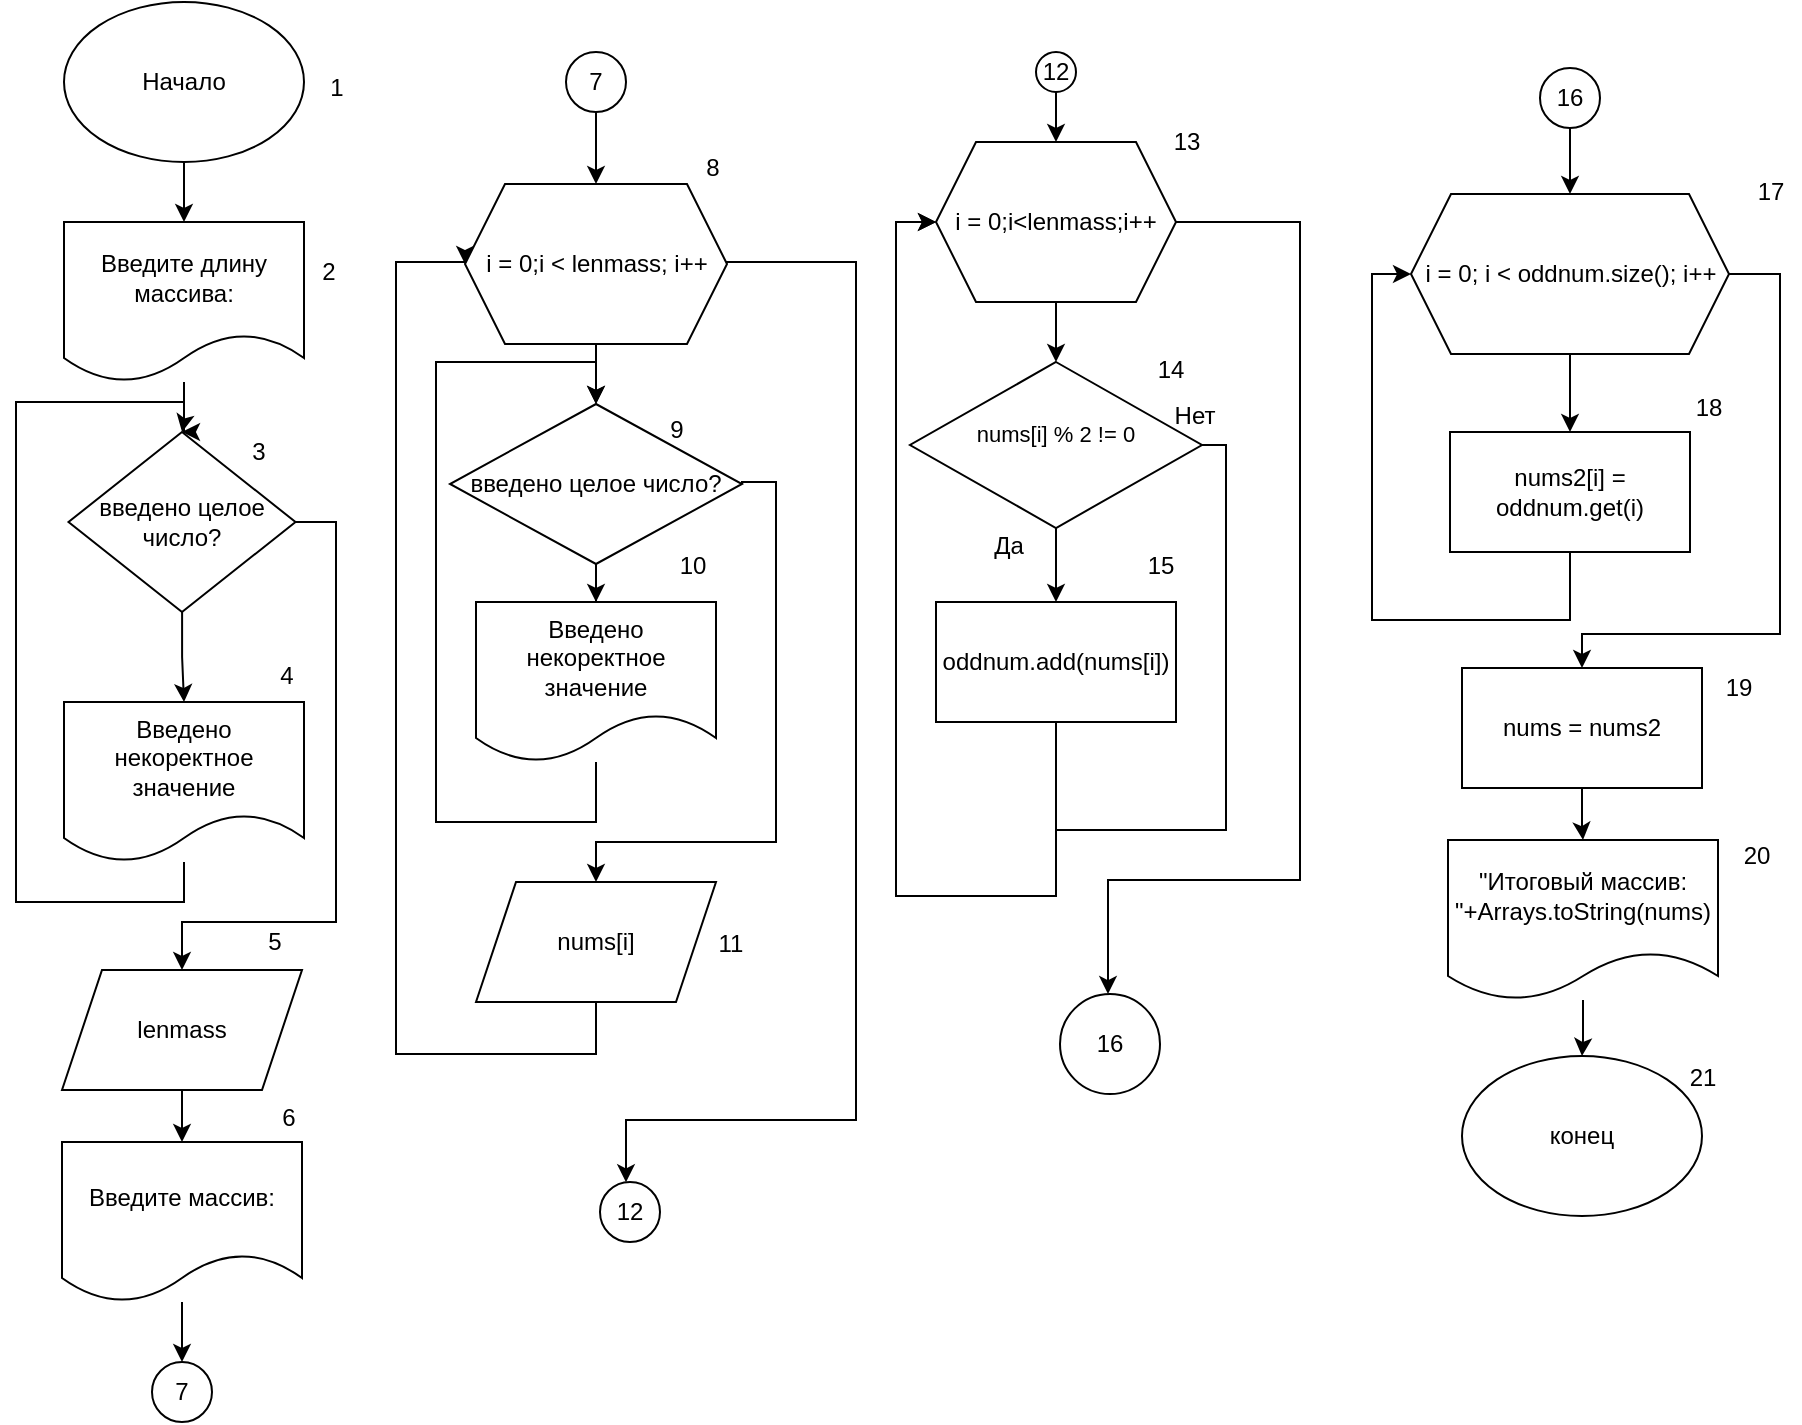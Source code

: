 <mxfile version="24.7.8">
  <diagram name="Страница — 1" id="XgxFCHNT0tUZBNWSLZxV">
    <mxGraphModel dx="1767" dy="780" grid="0" gridSize="10" guides="1" tooltips="1" connect="1" arrows="1" fold="1" page="0" pageScale="1" pageWidth="827" pageHeight="1169" math="0" shadow="0">
      <root>
        <mxCell id="0" />
        <mxCell id="1" parent="0" />
        <mxCell id="LBwWEz1FVwALZOgoAv8b-7" value="" style="edgeStyle=orthogonalEdgeStyle;rounded=0;orthogonalLoop=1;jettySize=auto;html=1;" parent="1" source="LBwWEz1FVwALZOgoAv8b-1" target="LBwWEz1FVwALZOgoAv8b-5" edge="1">
          <mxGeometry relative="1" as="geometry" />
        </mxCell>
        <mxCell id="LBwWEz1FVwALZOgoAv8b-1" value="Начало" style="ellipse;whiteSpace=wrap;html=1;" parent="1" vertex="1">
          <mxGeometry x="44" y="50" width="120" height="80" as="geometry" />
        </mxCell>
        <mxCell id="LBwWEz1FVwALZOgoAv8b-9" value="" style="edgeStyle=orthogonalEdgeStyle;rounded=0;orthogonalLoop=1;jettySize=auto;html=1;" parent="1" source="LBwWEz1FVwALZOgoAv8b-3" target="LBwWEz1FVwALZOgoAv8b-4" edge="1">
          <mxGeometry relative="1" as="geometry" />
        </mxCell>
        <mxCell id="LBwWEz1FVwALZOgoAv8b-14" style="edgeStyle=orthogonalEdgeStyle;rounded=0;orthogonalLoop=1;jettySize=auto;html=1;" parent="1" source="LBwWEz1FVwALZOgoAv8b-3" target="LBwWEz1FVwALZOgoAv8b-6" edge="1">
          <mxGeometry relative="1" as="geometry">
            <Array as="points">
              <mxPoint x="180" y="310" />
              <mxPoint x="180" y="510" />
              <mxPoint x="103" y="510" />
            </Array>
          </mxGeometry>
        </mxCell>
        <mxCell id="LBwWEz1FVwALZOgoAv8b-3" value="введено целое число?" style="rhombus;whiteSpace=wrap;html=1;" parent="1" vertex="1">
          <mxGeometry x="46.25" y="265" width="113.5" height="90" as="geometry" />
        </mxCell>
        <mxCell id="LBwWEz1FVwALZOgoAv8b-13" style="edgeStyle=orthogonalEdgeStyle;rounded=0;orthogonalLoop=1;jettySize=auto;html=1;entryX=0.5;entryY=0;entryDx=0;entryDy=0;" parent="1" source="LBwWEz1FVwALZOgoAv8b-4" target="LBwWEz1FVwALZOgoAv8b-3" edge="1">
          <mxGeometry relative="1" as="geometry">
            <Array as="points">
              <mxPoint x="104" y="500" />
              <mxPoint x="20" y="500" />
              <mxPoint x="20" y="250" />
              <mxPoint x="104" y="250" />
            </Array>
          </mxGeometry>
        </mxCell>
        <mxCell id="LBwWEz1FVwALZOgoAv8b-4" value="Введено некоректное значение" style="shape=document;whiteSpace=wrap;html=1;boundedLbl=1;" parent="1" vertex="1">
          <mxGeometry x="44" y="400" width="120" height="80" as="geometry" />
        </mxCell>
        <mxCell id="LBwWEz1FVwALZOgoAv8b-8" value="" style="edgeStyle=orthogonalEdgeStyle;rounded=0;orthogonalLoop=1;jettySize=auto;html=1;" parent="1" source="LBwWEz1FVwALZOgoAv8b-5" target="LBwWEz1FVwALZOgoAv8b-3" edge="1">
          <mxGeometry relative="1" as="geometry" />
        </mxCell>
        <mxCell id="LBwWEz1FVwALZOgoAv8b-5" value="Введите длину массива:" style="shape=document;whiteSpace=wrap;html=1;boundedLbl=1;" parent="1" vertex="1">
          <mxGeometry x="44" y="160" width="120" height="80" as="geometry" />
        </mxCell>
        <mxCell id="bmEGlPsIjCVy9guxLpB3-12" value="" style="edgeStyle=orthogonalEdgeStyle;rounded=0;orthogonalLoop=1;jettySize=auto;html=1;" parent="1" source="LBwWEz1FVwALZOgoAv8b-6" target="bmEGlPsIjCVy9guxLpB3-2" edge="1">
          <mxGeometry relative="1" as="geometry" />
        </mxCell>
        <mxCell id="LBwWEz1FVwALZOgoAv8b-6" value="lenmass" style="shape=parallelogram;perimeter=parallelogramPerimeter;whiteSpace=wrap;html=1;fixedSize=1;" parent="1" vertex="1">
          <mxGeometry x="43" y="534" width="120" height="60" as="geometry" />
        </mxCell>
        <mxCell id="bmEGlPsIjCVy9guxLpB3-1" value="nums[i]" style="shape=parallelogram;perimeter=parallelogramPerimeter;whiteSpace=wrap;html=1;fixedSize=1;" parent="1" vertex="1">
          <mxGeometry x="250" y="490" width="120" height="60" as="geometry" />
        </mxCell>
        <mxCell id="bmEGlPsIjCVy9guxLpB3-27" value="" style="edgeStyle=orthogonalEdgeStyle;rounded=0;orthogonalLoop=1;jettySize=auto;html=1;" parent="1" source="bmEGlPsIjCVy9guxLpB3-2" target="bmEGlPsIjCVy9guxLpB3-14" edge="1">
          <mxGeometry relative="1" as="geometry" />
        </mxCell>
        <mxCell id="bmEGlPsIjCVy9guxLpB3-2" value="Введите массив:" style="shape=document;whiteSpace=wrap;html=1;boundedLbl=1;" parent="1" vertex="1">
          <mxGeometry x="43" y="620" width="120" height="80" as="geometry" />
        </mxCell>
        <mxCell id="bmEGlPsIjCVy9guxLpB3-20" value="" style="edgeStyle=orthogonalEdgeStyle;rounded=0;orthogonalLoop=1;jettySize=auto;html=1;" parent="1" source="bmEGlPsIjCVy9guxLpB3-4" target="bmEGlPsIjCVy9guxLpB3-7" edge="1">
          <mxGeometry relative="1" as="geometry" />
        </mxCell>
        <mxCell id="P1nM6_UvGkQiOIyWBsLS-10" style="edgeStyle=orthogonalEdgeStyle;rounded=0;orthogonalLoop=1;jettySize=auto;html=1;" edge="1" parent="1" source="bmEGlPsIjCVy9guxLpB3-4" target="P1nM6_UvGkQiOIyWBsLS-7">
          <mxGeometry relative="1" as="geometry">
            <Array as="points">
              <mxPoint x="662" y="160" />
              <mxPoint x="662" y="489" />
              <mxPoint x="566" y="489" />
            </Array>
          </mxGeometry>
        </mxCell>
        <mxCell id="bmEGlPsIjCVy9guxLpB3-4" value="i = 0;i&amp;lt;lenmass;i++" style="shape=hexagon;perimeter=hexagonPerimeter2;whiteSpace=wrap;html=1;fixedSize=1;" parent="1" vertex="1">
          <mxGeometry x="480" y="120" width="120" height="80" as="geometry" />
        </mxCell>
        <mxCell id="bmEGlPsIjCVy9guxLpB3-54" style="edgeStyle=orthogonalEdgeStyle;rounded=0;orthogonalLoop=1;jettySize=auto;html=1;entryX=0;entryY=0.5;entryDx=0;entryDy=0;" parent="1" source="bmEGlPsIjCVy9guxLpB3-7" target="bmEGlPsIjCVy9guxLpB3-4" edge="1">
          <mxGeometry relative="1" as="geometry">
            <Array as="points">
              <mxPoint x="625" y="272" />
              <mxPoint x="625" y="464" />
              <mxPoint x="540" y="464" />
              <mxPoint x="540" y="497" />
              <mxPoint x="460" y="497" />
              <mxPoint x="460" y="160" />
            </Array>
          </mxGeometry>
        </mxCell>
        <mxCell id="P1nM6_UvGkQiOIyWBsLS-3" style="edgeStyle=orthogonalEdgeStyle;rounded=0;orthogonalLoop=1;jettySize=auto;html=1;" edge="1" parent="1" source="bmEGlPsIjCVy9guxLpB3-7" target="bmEGlPsIjCVy9guxLpB3-9">
          <mxGeometry relative="1" as="geometry" />
        </mxCell>
        <mxCell id="bmEGlPsIjCVy9guxLpB3-7" value="&lt;font style=&quot;font-size: 11px;&quot;&gt;nums[i] % 2 != 0&lt;/font&gt;&lt;div style=&quot;font-size: 11px;&quot;&gt;&lt;br&gt;&lt;/div&gt;" style="rhombus;whiteSpace=wrap;html=1;" parent="1" vertex="1">
          <mxGeometry x="467" y="230" width="146" height="83" as="geometry" />
        </mxCell>
        <mxCell id="bmEGlPsIjCVy9guxLpB3-51" style="edgeStyle=orthogonalEdgeStyle;rounded=0;orthogonalLoop=1;jettySize=auto;html=1;entryX=0;entryY=0.5;entryDx=0;entryDy=0;" parent="1" source="bmEGlPsIjCVy9guxLpB3-9" target="bmEGlPsIjCVy9guxLpB3-4" edge="1">
          <mxGeometry relative="1" as="geometry">
            <Array as="points">
              <mxPoint x="540" y="497" />
              <mxPoint x="460" y="497" />
              <mxPoint x="460" y="160" />
            </Array>
          </mxGeometry>
        </mxCell>
        <mxCell id="bmEGlPsIjCVy9guxLpB3-9" value="oddnum.add(nums[i])" style="rounded=0;whiteSpace=wrap;html=1;" parent="1" vertex="1">
          <mxGeometry x="480" y="350" width="120" height="60" as="geometry" />
        </mxCell>
        <mxCell id="bmEGlPsIjCVy9guxLpB3-11" value="конец" style="ellipse;whiteSpace=wrap;html=1;" parent="1" vertex="1">
          <mxGeometry x="743" y="577" width="120" height="80" as="geometry" />
        </mxCell>
        <mxCell id="bmEGlPsIjCVy9guxLpB3-14" value="7" style="ellipse;whiteSpace=wrap;html=1;aspect=fixed;" parent="1" vertex="1">
          <mxGeometry x="88" y="730" width="30" height="30" as="geometry" />
        </mxCell>
        <mxCell id="bmEGlPsIjCVy9guxLpB3-30" value="" style="edgeStyle=orthogonalEdgeStyle;rounded=0;orthogonalLoop=1;jettySize=auto;html=1;" parent="1" source="bmEGlPsIjCVy9guxLpB3-28" target="bmEGlPsIjCVy9guxLpB3-29" edge="1">
          <mxGeometry relative="1" as="geometry" />
        </mxCell>
        <mxCell id="bmEGlPsIjCVy9guxLpB3-28" value="7" style="ellipse;whiteSpace=wrap;html=1;aspect=fixed;" parent="1" vertex="1">
          <mxGeometry x="295" y="75" width="30" height="30" as="geometry" />
        </mxCell>
        <mxCell id="bmEGlPsIjCVy9guxLpB3-32" value="" style="edgeStyle=orthogonalEdgeStyle;rounded=0;orthogonalLoop=1;jettySize=auto;html=1;" parent="1" source="bmEGlPsIjCVy9guxLpB3-29" target="bmEGlPsIjCVy9guxLpB3-31" edge="1">
          <mxGeometry relative="1" as="geometry" />
        </mxCell>
        <mxCell id="bmEGlPsIjCVy9guxLpB3-48" style="edgeStyle=orthogonalEdgeStyle;rounded=0;orthogonalLoop=1;jettySize=auto;html=1;" parent="1" source="bmEGlPsIjCVy9guxLpB3-29" target="bmEGlPsIjCVy9guxLpB3-47" edge="1">
          <mxGeometry relative="1" as="geometry">
            <Array as="points">
              <mxPoint x="440" y="180" />
              <mxPoint x="440" y="609" />
              <mxPoint x="325" y="609" />
            </Array>
          </mxGeometry>
        </mxCell>
        <mxCell id="bmEGlPsIjCVy9guxLpB3-29" value="i = 0;i &amp;lt; lenmass; i++" style="shape=hexagon;perimeter=hexagonPerimeter2;whiteSpace=wrap;html=1;fixedSize=1;" parent="1" vertex="1">
          <mxGeometry x="244.5" y="141" width="131" height="80" as="geometry" />
        </mxCell>
        <mxCell id="bmEGlPsIjCVy9guxLpB3-35" value="" style="edgeStyle=orthogonalEdgeStyle;rounded=0;orthogonalLoop=1;jettySize=auto;html=1;" parent="1" source="bmEGlPsIjCVy9guxLpB3-31" target="bmEGlPsIjCVy9guxLpB3-34" edge="1">
          <mxGeometry relative="1" as="geometry" />
        </mxCell>
        <mxCell id="bmEGlPsIjCVy9guxLpB3-37" style="edgeStyle=orthogonalEdgeStyle;rounded=0;orthogonalLoop=1;jettySize=auto;html=1;exitX=1;exitY=0.5;exitDx=0;exitDy=0;" parent="1" source="bmEGlPsIjCVy9guxLpB3-31" target="bmEGlPsIjCVy9guxLpB3-1" edge="1">
          <mxGeometry relative="1" as="geometry">
            <Array as="points">
              <mxPoint x="400" y="290" />
              <mxPoint x="400" y="470" />
              <mxPoint x="310" y="470" />
            </Array>
          </mxGeometry>
        </mxCell>
        <mxCell id="bmEGlPsIjCVy9guxLpB3-31" value="введено целое число?" style="rhombus;whiteSpace=wrap;html=1;" parent="1" vertex="1">
          <mxGeometry x="237" y="251" width="146" height="80" as="geometry" />
        </mxCell>
        <mxCell id="bmEGlPsIjCVy9guxLpB3-36" style="edgeStyle=orthogonalEdgeStyle;rounded=0;orthogonalLoop=1;jettySize=auto;html=1;entryX=0.5;entryY=0;entryDx=0;entryDy=0;" parent="1" source="bmEGlPsIjCVy9guxLpB3-34" target="bmEGlPsIjCVy9guxLpB3-31" edge="1">
          <mxGeometry relative="1" as="geometry">
            <Array as="points">
              <mxPoint x="310" y="460" />
              <mxPoint x="230" y="460" />
              <mxPoint x="230" y="230" />
              <mxPoint x="310" y="230" />
            </Array>
          </mxGeometry>
        </mxCell>
        <mxCell id="bmEGlPsIjCVy9guxLpB3-34" value="Введено некоректное значение" style="shape=document;whiteSpace=wrap;html=1;boundedLbl=1;" parent="1" vertex="1">
          <mxGeometry x="250" y="350" width="120" height="80" as="geometry" />
        </mxCell>
        <mxCell id="bmEGlPsIjCVy9guxLpB3-44" style="edgeStyle=orthogonalEdgeStyle;rounded=0;orthogonalLoop=1;jettySize=auto;html=1;entryX=0;entryY=0.5;entryDx=0;entryDy=0;exitX=0.5;exitY=1;exitDx=0;exitDy=0;" parent="1" source="bmEGlPsIjCVy9guxLpB3-1" target="bmEGlPsIjCVy9guxLpB3-29" edge="1">
          <mxGeometry relative="1" as="geometry">
            <mxPoint x="310" y="640" as="sourcePoint" />
            <Array as="points">
              <mxPoint x="310" y="576" />
              <mxPoint x="210" y="576" />
              <mxPoint x="210" y="180" />
            </Array>
          </mxGeometry>
        </mxCell>
        <mxCell id="bmEGlPsIjCVy9guxLpB3-47" value="12" style="ellipse;whiteSpace=wrap;html=1;aspect=fixed;" parent="1" vertex="1">
          <mxGeometry x="312" y="640" width="30" height="30" as="geometry" />
        </mxCell>
        <mxCell id="bmEGlPsIjCVy9guxLpB3-50" value="" style="edgeStyle=orthogonalEdgeStyle;rounded=0;orthogonalLoop=1;jettySize=auto;html=1;" parent="1" source="bmEGlPsIjCVy9guxLpB3-49" target="bmEGlPsIjCVy9guxLpB3-4" edge="1">
          <mxGeometry relative="1" as="geometry" />
        </mxCell>
        <mxCell id="bmEGlPsIjCVy9guxLpB3-49" value="12" style="ellipse;whiteSpace=wrap;html=1;aspect=fixed;" parent="1" vertex="1">
          <mxGeometry x="530" y="75" width="20" height="20" as="geometry" />
        </mxCell>
        <mxCell id="F63GCX22Ur10yCFfF220-1" value="1" style="text;html=1;align=center;verticalAlign=middle;resizable=0;points=[];autosize=1;strokeColor=none;fillColor=none;" parent="1" vertex="1">
          <mxGeometry x="167" y="80" width="25" height="26" as="geometry" />
        </mxCell>
        <mxCell id="F63GCX22Ur10yCFfF220-2" value="2" style="text;html=1;align=center;verticalAlign=middle;resizable=0;points=[];autosize=1;strokeColor=none;fillColor=none;" parent="1" vertex="1">
          <mxGeometry x="163" y="172" width="25" height="26" as="geometry" />
        </mxCell>
        <mxCell id="F63GCX22Ur10yCFfF220-3" value="3" style="text;html=1;align=center;verticalAlign=middle;resizable=0;points=[];autosize=1;strokeColor=none;fillColor=none;" parent="1" vertex="1">
          <mxGeometry x="128" y="262" width="25" height="26" as="geometry" />
        </mxCell>
        <mxCell id="F63GCX22Ur10yCFfF220-4" value="4" style="text;html=1;align=center;verticalAlign=middle;resizable=0;points=[];autosize=1;strokeColor=none;fillColor=none;" parent="1" vertex="1">
          <mxGeometry x="142" y="374" width="25" height="26" as="geometry" />
        </mxCell>
        <mxCell id="F63GCX22Ur10yCFfF220-5" value="5" style="text;html=1;align=center;verticalAlign=middle;resizable=0;points=[];autosize=1;strokeColor=none;fillColor=none;" parent="1" vertex="1">
          <mxGeometry x="136" y="507" width="25" height="26" as="geometry" />
        </mxCell>
        <mxCell id="F63GCX22Ur10yCFfF220-6" value="6" style="text;html=1;align=center;verticalAlign=middle;resizable=0;points=[];autosize=1;strokeColor=none;fillColor=none;" parent="1" vertex="1">
          <mxGeometry x="143" y="595" width="25" height="26" as="geometry" />
        </mxCell>
        <mxCell id="F63GCX22Ur10yCFfF220-7" value="8" style="text;html=1;align=center;verticalAlign=middle;resizable=0;points=[];autosize=1;strokeColor=none;fillColor=none;" parent="1" vertex="1">
          <mxGeometry x="355" y="120" width="25" height="26" as="geometry" />
        </mxCell>
        <mxCell id="F63GCX22Ur10yCFfF220-8" value="9" style="text;html=1;align=center;verticalAlign=middle;resizable=0;points=[];autosize=1;strokeColor=none;fillColor=none;" parent="1" vertex="1">
          <mxGeometry x="337" y="251" width="25" height="26" as="geometry" />
        </mxCell>
        <mxCell id="F63GCX22Ur10yCFfF220-9" value="10" style="text;html=1;align=center;verticalAlign=middle;resizable=0;points=[];autosize=1;strokeColor=none;fillColor=none;" parent="1" vertex="1">
          <mxGeometry x="342" y="319" width="31" height="26" as="geometry" />
        </mxCell>
        <mxCell id="F63GCX22Ur10yCFfF220-11" value="11" style="text;html=1;align=center;verticalAlign=middle;resizable=0;points=[];autosize=1;strokeColor=none;fillColor=none;" parent="1" vertex="1">
          <mxGeometry x="362" y="508" width="30" height="26" as="geometry" />
        </mxCell>
        <mxCell id="F63GCX22Ur10yCFfF220-12" value="13" style="text;html=1;align=center;verticalAlign=middle;resizable=0;points=[];autosize=1;strokeColor=none;fillColor=none;" parent="1" vertex="1">
          <mxGeometry x="589" y="107" width="31" height="26" as="geometry" />
        </mxCell>
        <mxCell id="F63GCX22Ur10yCFfF220-13" value="14" style="text;html=1;align=center;verticalAlign=middle;resizable=0;points=[];autosize=1;strokeColor=none;fillColor=none;" parent="1" vertex="1">
          <mxGeometry x="581" y="221" width="31" height="26" as="geometry" />
        </mxCell>
        <mxCell id="F63GCX22Ur10yCFfF220-15" value="15" style="text;html=1;align=center;verticalAlign=middle;resizable=0;points=[];autosize=1;strokeColor=none;fillColor=none;" parent="1" vertex="1">
          <mxGeometry x="576" y="319" width="31" height="26" as="geometry" />
        </mxCell>
        <mxCell id="F63GCX22Ur10yCFfF220-18" value="Да" style="text;html=1;align=center;verticalAlign=middle;resizable=0;points=[];autosize=1;strokeColor=none;fillColor=none;" parent="1" vertex="1">
          <mxGeometry x="499" y="309" width="33" height="26" as="geometry" />
        </mxCell>
        <mxCell id="F63GCX22Ur10yCFfF220-19" value="Нет" style="text;html=1;align=center;verticalAlign=middle;resizable=0;points=[];autosize=1;strokeColor=none;fillColor=none;" parent="1" vertex="1">
          <mxGeometry x="590" y="244" width="38" height="26" as="geometry" />
        </mxCell>
        <mxCell id="P1nM6_UvGkQiOIyWBsLS-12" value="" style="edgeStyle=orthogonalEdgeStyle;rounded=0;orthogonalLoop=1;jettySize=auto;html=1;" edge="1" parent="1" source="P1nM6_UvGkQiOIyWBsLS-5" target="P1nM6_UvGkQiOIyWBsLS-11">
          <mxGeometry relative="1" as="geometry" />
        </mxCell>
        <mxCell id="P1nM6_UvGkQiOIyWBsLS-5" value="16" style="ellipse;whiteSpace=wrap;html=1;aspect=fixed;" vertex="1" parent="1">
          <mxGeometry x="782" y="83" width="30" height="30" as="geometry" />
        </mxCell>
        <mxCell id="P1nM6_UvGkQiOIyWBsLS-7" value="16" style="ellipse;whiteSpace=wrap;html=1;aspect=fixed;" vertex="1" parent="1">
          <mxGeometry x="542" y="546" width="50" height="50" as="geometry" />
        </mxCell>
        <mxCell id="P1nM6_UvGkQiOIyWBsLS-14" value="" style="edgeStyle=orthogonalEdgeStyle;rounded=0;orthogonalLoop=1;jettySize=auto;html=1;" edge="1" parent="1" source="P1nM6_UvGkQiOIyWBsLS-11" target="P1nM6_UvGkQiOIyWBsLS-13">
          <mxGeometry relative="1" as="geometry" />
        </mxCell>
        <mxCell id="P1nM6_UvGkQiOIyWBsLS-17" style="edgeStyle=orthogonalEdgeStyle;rounded=0;orthogonalLoop=1;jettySize=auto;html=1;" edge="1" parent="1" source="P1nM6_UvGkQiOIyWBsLS-11" target="P1nM6_UvGkQiOIyWBsLS-16">
          <mxGeometry relative="1" as="geometry">
            <Array as="points">
              <mxPoint x="902" y="186" />
              <mxPoint x="902" y="366" />
              <mxPoint x="803" y="366" />
            </Array>
          </mxGeometry>
        </mxCell>
        <mxCell id="P1nM6_UvGkQiOIyWBsLS-11" value="i = 0; i &amp;lt; oddnum.size(); i++" style="shape=hexagon;perimeter=hexagonPerimeter2;whiteSpace=wrap;html=1;fixedSize=1;" vertex="1" parent="1">
          <mxGeometry x="717.5" y="146" width="159" height="80" as="geometry" />
        </mxCell>
        <mxCell id="P1nM6_UvGkQiOIyWBsLS-15" style="edgeStyle=orthogonalEdgeStyle;rounded=0;orthogonalLoop=1;jettySize=auto;html=1;entryX=0;entryY=0.5;entryDx=0;entryDy=0;" edge="1" parent="1" source="P1nM6_UvGkQiOIyWBsLS-13" target="P1nM6_UvGkQiOIyWBsLS-11">
          <mxGeometry relative="1" as="geometry">
            <Array as="points">
              <mxPoint x="797" y="359" />
              <mxPoint x="698" y="359" />
              <mxPoint x="698" y="186" />
            </Array>
          </mxGeometry>
        </mxCell>
        <mxCell id="P1nM6_UvGkQiOIyWBsLS-13" value="nums2[i] = oddnum.get(i)" style="whiteSpace=wrap;html=1;" vertex="1" parent="1">
          <mxGeometry x="737" y="265" width="120" height="60" as="geometry" />
        </mxCell>
        <mxCell id="P1nM6_UvGkQiOIyWBsLS-22" value="" style="edgeStyle=orthogonalEdgeStyle;rounded=0;orthogonalLoop=1;jettySize=auto;html=1;" edge="1" parent="1" source="P1nM6_UvGkQiOIyWBsLS-16" target="P1nM6_UvGkQiOIyWBsLS-21">
          <mxGeometry relative="1" as="geometry" />
        </mxCell>
        <mxCell id="P1nM6_UvGkQiOIyWBsLS-16" value="nums = nums2" style="whiteSpace=wrap;html=1;" vertex="1" parent="1">
          <mxGeometry x="743" y="383" width="120" height="60" as="geometry" />
        </mxCell>
        <mxCell id="P1nM6_UvGkQiOIyWBsLS-18" value="17" style="text;html=1;align=center;verticalAlign=middle;resizable=0;points=[];autosize=1;strokeColor=none;fillColor=none;" vertex="1" parent="1">
          <mxGeometry x="881" y="132" width="31" height="26" as="geometry" />
        </mxCell>
        <mxCell id="P1nM6_UvGkQiOIyWBsLS-19" value="18" style="text;html=1;align=center;verticalAlign=middle;resizable=0;points=[];autosize=1;strokeColor=none;fillColor=none;" vertex="1" parent="1">
          <mxGeometry x="850" y="240" width="31" height="26" as="geometry" />
        </mxCell>
        <mxCell id="P1nM6_UvGkQiOIyWBsLS-20" value="19" style="text;html=1;align=center;verticalAlign=middle;resizable=0;points=[];autosize=1;strokeColor=none;fillColor=none;" vertex="1" parent="1">
          <mxGeometry x="865" y="380" width="31" height="26" as="geometry" />
        </mxCell>
        <mxCell id="P1nM6_UvGkQiOIyWBsLS-24" style="edgeStyle=orthogonalEdgeStyle;rounded=0;orthogonalLoop=1;jettySize=auto;html=1;" edge="1" parent="1" source="P1nM6_UvGkQiOIyWBsLS-21" target="bmEGlPsIjCVy9guxLpB3-11">
          <mxGeometry relative="1" as="geometry" />
        </mxCell>
        <mxCell id="P1nM6_UvGkQiOIyWBsLS-21" value="&quot;Итоговый массив: &quot;+Arrays.toString(nums)" style="shape=document;whiteSpace=wrap;html=1;boundedLbl=1;" vertex="1" parent="1">
          <mxGeometry x="736" y="469" width="135" height="80" as="geometry" />
        </mxCell>
        <mxCell id="P1nM6_UvGkQiOIyWBsLS-25" value="20" style="text;html=1;align=center;verticalAlign=middle;resizable=0;points=[];autosize=1;strokeColor=none;fillColor=none;" vertex="1" parent="1">
          <mxGeometry x="874" y="464" width="31" height="26" as="geometry" />
        </mxCell>
        <mxCell id="P1nM6_UvGkQiOIyWBsLS-26" value="21" style="text;html=1;align=center;verticalAlign=middle;resizable=0;points=[];autosize=1;strokeColor=none;fillColor=none;" vertex="1" parent="1">
          <mxGeometry x="847" y="575" width="31" height="26" as="geometry" />
        </mxCell>
      </root>
    </mxGraphModel>
  </diagram>
</mxfile>
